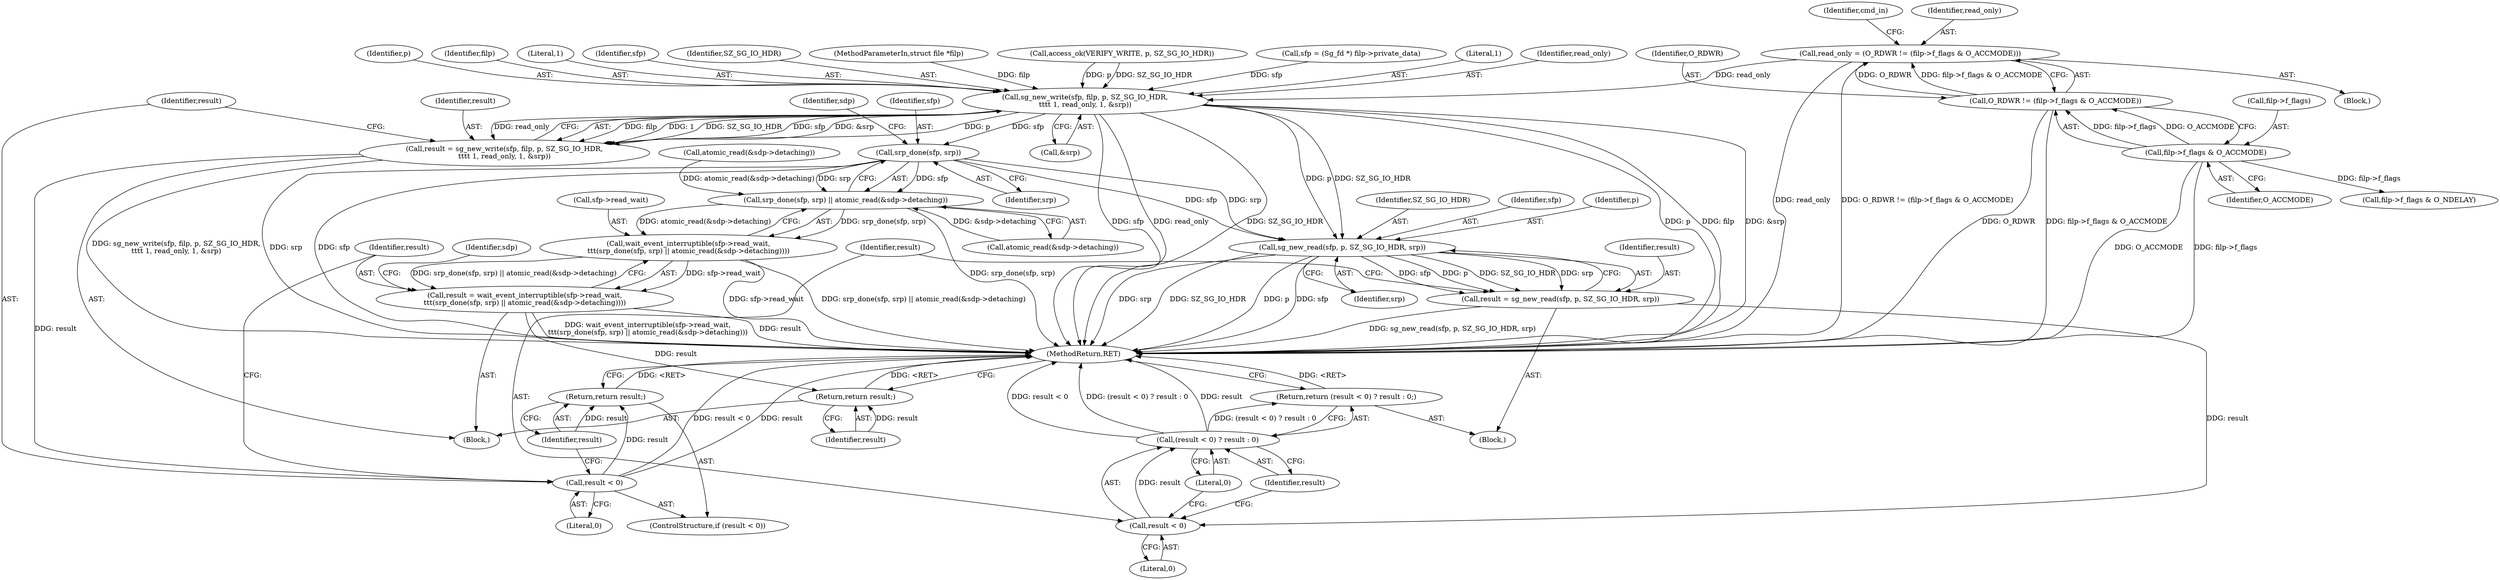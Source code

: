 digraph "0_linux_3e0097499839e0fe3af380410eababe5a47c4cf9_0@API" {
"1000156" [label="(Call,read_only = (O_RDWR != (filp->f_flags & O_ACCMODE)))"];
"1000158" [label="(Call,O_RDWR != (filp->f_flags & O_ACCMODE))"];
"1000160" [label="(Call,filp->f_flags & O_ACCMODE)"];
"1000198" [label="(Call,sg_new_write(sfp, filp, p, SZ_SG_IO_HDR,\n\t\t\t\t 1, read_only, 1, &srp))"];
"1000196" [label="(Call,result = sg_new_write(sfp, filp, p, SZ_SG_IO_HDR,\n\t\t\t\t 1, read_only, 1, &srp))"];
"1000209" [label="(Call,result < 0)"];
"1000212" [label="(Return,return result;)"];
"1000221" [label="(Call,srp_done(sfp, srp))"];
"1000220" [label="(Call,srp_done(sfp, srp) || atomic_read(&sdp->detaching))"];
"1000216" [label="(Call,wait_event_interruptible(sfp->read_wait,\n\t\t\t(srp_done(sfp, srp) || atomic_read(&sdp->detaching))))"];
"1000214" [label="(Call,result = wait_event_interruptible(sfp->read_wait,\n\t\t\t(srp_done(sfp, srp) || atomic_read(&sdp->detaching))))"];
"1000282" [label="(Return,return result;)"];
"1000260" [label="(Call,sg_new_read(sfp, p, SZ_SG_IO_HDR, srp))"];
"1000258" [label="(Call,result = sg_new_read(sfp, p, SZ_SG_IO_HDR, srp))"];
"1000267" [label="(Call,result < 0)"];
"1000266" [label="(Call,(result < 0) ? result : 0)"];
"1000265" [label="(Return,return (result < 0) ? result : 0;)"];
"1000110" [label="(Block,)"];
"1000199" [label="(Identifier,sfp)"];
"1000202" [label="(Identifier,SZ_SG_IO_HDR)"];
"1000159" [label="(Identifier,O_RDWR)"];
"1000208" [label="(ControlStructure,if (result < 0))"];
"1000170" [label="(Call,atomic_read(&sdp->detaching))"];
"1000166" [label="(Identifier,cmd_in)"];
"1000158" [label="(Call,O_RDWR != (filp->f_flags & O_ACCMODE))"];
"1000212" [label="(Return,return result;)"];
"1000267" [label="(Call,result < 0)"];
"1000220" [label="(Call,srp_done(sfp, srp) || atomic_read(&sdp->detaching))"];
"1000227" [label="(Identifier,sdp)"];
"1000282" [label="(Return,return result;)"];
"1000263" [label="(Identifier,SZ_SG_IO_HDR)"];
"1000223" [label="(Identifier,srp)"];
"1000283" [label="(Identifier,result)"];
"1000210" [label="(Identifier,result)"];
"1000107" [label="(MethodParameterIn,struct file *filp)"];
"1000269" [label="(Literal,0)"];
"1000270" [label="(Identifier,result)"];
"1000224" [label="(Call,atomic_read(&sdp->detaching))"];
"1000247" [label="(Block,)"];
"1000214" [label="(Call,result = wait_event_interruptible(sfp->read_wait,\n\t\t\t(srp_done(sfp, srp) || atomic_read(&sdp->detaching))))"];
"1000189" [label="(Call,access_ok(VERIFY_WRITE, p, SZ_SG_IO_HDR))"];
"1001044" [label="(Call,filp->f_flags & O_NDELAY)"];
"1000261" [label="(Identifier,sfp)"];
"1000233" [label="(Identifier,sdp)"];
"1000131" [label="(Call,sfp = (Sg_fd *) filp->private_data)"];
"1000197" [label="(Identifier,result)"];
"1000213" [label="(Identifier,result)"];
"1000265" [label="(Return,return (result < 0) ? result : 0;)"];
"1000215" [label="(Identifier,result)"];
"1000216" [label="(Call,wait_event_interruptible(sfp->read_wait,\n\t\t\t(srp_done(sfp, srp) || atomic_read(&sdp->detaching))))"];
"1000266" [label="(Call,(result < 0) ? result : 0)"];
"1000160" [label="(Call,filp->f_flags & O_ACCMODE)"];
"1000271" [label="(Literal,0)"];
"1000164" [label="(Identifier,O_ACCMODE)"];
"1000222" [label="(Identifier,sfp)"];
"1000161" [label="(Call,filp->f_flags)"];
"1000196" [label="(Call,result = sg_new_write(sfp, filp, p, SZ_SG_IO_HDR,\n\t\t\t\t 1, read_only, 1, &srp))"];
"1000203" [label="(Literal,1)"];
"1000157" [label="(Identifier,read_only)"];
"1000260" [label="(Call,sg_new_read(sfp, p, SZ_SG_IO_HDR, srp))"];
"1000211" [label="(Literal,0)"];
"1000204" [label="(Identifier,read_only)"];
"1000156" [label="(Call,read_only = (O_RDWR != (filp->f_flags & O_ACCMODE)))"];
"1000217" [label="(Call,sfp->read_wait)"];
"1001060" [label="(MethodReturn,RET)"];
"1000268" [label="(Identifier,result)"];
"1000221" [label="(Call,srp_done(sfp, srp))"];
"1000264" [label="(Identifier,srp)"];
"1000262" [label="(Identifier,p)"];
"1000201" [label="(Identifier,p)"];
"1000200" [label="(Identifier,filp)"];
"1000205" [label="(Literal,1)"];
"1000167" [label="(Block,)"];
"1000206" [label="(Call,&srp)"];
"1000259" [label="(Identifier,result)"];
"1000198" [label="(Call,sg_new_write(sfp, filp, p, SZ_SG_IO_HDR,\n\t\t\t\t 1, read_only, 1, &srp))"];
"1000209" [label="(Call,result < 0)"];
"1000258" [label="(Call,result = sg_new_read(sfp, p, SZ_SG_IO_HDR, srp))"];
"1000156" -> "1000110"  [label="AST: "];
"1000156" -> "1000158"  [label="CFG: "];
"1000157" -> "1000156"  [label="AST: "];
"1000158" -> "1000156"  [label="AST: "];
"1000166" -> "1000156"  [label="CFG: "];
"1000156" -> "1001060"  [label="DDG: read_only"];
"1000156" -> "1001060"  [label="DDG: O_RDWR != (filp->f_flags & O_ACCMODE)"];
"1000158" -> "1000156"  [label="DDG: O_RDWR"];
"1000158" -> "1000156"  [label="DDG: filp->f_flags & O_ACCMODE"];
"1000156" -> "1000198"  [label="DDG: read_only"];
"1000158" -> "1000160"  [label="CFG: "];
"1000159" -> "1000158"  [label="AST: "];
"1000160" -> "1000158"  [label="AST: "];
"1000158" -> "1001060"  [label="DDG: O_RDWR"];
"1000158" -> "1001060"  [label="DDG: filp->f_flags & O_ACCMODE"];
"1000160" -> "1000158"  [label="DDG: filp->f_flags"];
"1000160" -> "1000158"  [label="DDG: O_ACCMODE"];
"1000160" -> "1000164"  [label="CFG: "];
"1000161" -> "1000160"  [label="AST: "];
"1000164" -> "1000160"  [label="AST: "];
"1000160" -> "1001060"  [label="DDG: O_ACCMODE"];
"1000160" -> "1001060"  [label="DDG: filp->f_flags"];
"1000160" -> "1001044"  [label="DDG: filp->f_flags"];
"1000198" -> "1000196"  [label="AST: "];
"1000198" -> "1000206"  [label="CFG: "];
"1000199" -> "1000198"  [label="AST: "];
"1000200" -> "1000198"  [label="AST: "];
"1000201" -> "1000198"  [label="AST: "];
"1000202" -> "1000198"  [label="AST: "];
"1000203" -> "1000198"  [label="AST: "];
"1000204" -> "1000198"  [label="AST: "];
"1000205" -> "1000198"  [label="AST: "];
"1000206" -> "1000198"  [label="AST: "];
"1000196" -> "1000198"  [label="CFG: "];
"1000198" -> "1001060"  [label="DDG: p"];
"1000198" -> "1001060"  [label="DDG: filp"];
"1000198" -> "1001060"  [label="DDG: &srp"];
"1000198" -> "1001060"  [label="DDG: sfp"];
"1000198" -> "1001060"  [label="DDG: read_only"];
"1000198" -> "1001060"  [label="DDG: SZ_SG_IO_HDR"];
"1000198" -> "1000196"  [label="DDG: filp"];
"1000198" -> "1000196"  [label="DDG: 1"];
"1000198" -> "1000196"  [label="DDG: SZ_SG_IO_HDR"];
"1000198" -> "1000196"  [label="DDG: sfp"];
"1000198" -> "1000196"  [label="DDG: &srp"];
"1000198" -> "1000196"  [label="DDG: p"];
"1000198" -> "1000196"  [label="DDG: read_only"];
"1000131" -> "1000198"  [label="DDG: sfp"];
"1000107" -> "1000198"  [label="DDG: filp"];
"1000189" -> "1000198"  [label="DDG: p"];
"1000189" -> "1000198"  [label="DDG: SZ_SG_IO_HDR"];
"1000198" -> "1000221"  [label="DDG: sfp"];
"1000198" -> "1000260"  [label="DDG: p"];
"1000198" -> "1000260"  [label="DDG: SZ_SG_IO_HDR"];
"1000196" -> "1000167"  [label="AST: "];
"1000197" -> "1000196"  [label="AST: "];
"1000210" -> "1000196"  [label="CFG: "];
"1000196" -> "1001060"  [label="DDG: sg_new_write(sfp, filp, p, SZ_SG_IO_HDR,\n\t\t\t\t 1, read_only, 1, &srp)"];
"1000196" -> "1000209"  [label="DDG: result"];
"1000209" -> "1000208"  [label="AST: "];
"1000209" -> "1000211"  [label="CFG: "];
"1000210" -> "1000209"  [label="AST: "];
"1000211" -> "1000209"  [label="AST: "];
"1000213" -> "1000209"  [label="CFG: "];
"1000215" -> "1000209"  [label="CFG: "];
"1000209" -> "1001060"  [label="DDG: result < 0"];
"1000209" -> "1001060"  [label="DDG: result"];
"1000209" -> "1000212"  [label="DDG: result"];
"1000212" -> "1000208"  [label="AST: "];
"1000212" -> "1000213"  [label="CFG: "];
"1000213" -> "1000212"  [label="AST: "];
"1001060" -> "1000212"  [label="CFG: "];
"1000212" -> "1001060"  [label="DDG: <RET>"];
"1000213" -> "1000212"  [label="DDG: result"];
"1000221" -> "1000220"  [label="AST: "];
"1000221" -> "1000223"  [label="CFG: "];
"1000222" -> "1000221"  [label="AST: "];
"1000223" -> "1000221"  [label="AST: "];
"1000227" -> "1000221"  [label="CFG: "];
"1000220" -> "1000221"  [label="CFG: "];
"1000221" -> "1001060"  [label="DDG: srp"];
"1000221" -> "1001060"  [label="DDG: sfp"];
"1000221" -> "1000220"  [label="DDG: sfp"];
"1000221" -> "1000220"  [label="DDG: srp"];
"1000221" -> "1000260"  [label="DDG: sfp"];
"1000221" -> "1000260"  [label="DDG: srp"];
"1000220" -> "1000216"  [label="AST: "];
"1000220" -> "1000224"  [label="CFG: "];
"1000224" -> "1000220"  [label="AST: "];
"1000216" -> "1000220"  [label="CFG: "];
"1000220" -> "1001060"  [label="DDG: srp_done(sfp, srp)"];
"1000220" -> "1000216"  [label="DDG: srp_done(sfp, srp)"];
"1000220" -> "1000216"  [label="DDG: atomic_read(&sdp->detaching)"];
"1000224" -> "1000220"  [label="DDG: &sdp->detaching"];
"1000170" -> "1000220"  [label="DDG: atomic_read(&sdp->detaching)"];
"1000216" -> "1000214"  [label="AST: "];
"1000217" -> "1000216"  [label="AST: "];
"1000214" -> "1000216"  [label="CFG: "];
"1000216" -> "1001060"  [label="DDG: sfp->read_wait"];
"1000216" -> "1001060"  [label="DDG: srp_done(sfp, srp) || atomic_read(&sdp->detaching)"];
"1000216" -> "1000214"  [label="DDG: sfp->read_wait"];
"1000216" -> "1000214"  [label="DDG: srp_done(sfp, srp) || atomic_read(&sdp->detaching)"];
"1000214" -> "1000167"  [label="AST: "];
"1000215" -> "1000214"  [label="AST: "];
"1000233" -> "1000214"  [label="CFG: "];
"1000214" -> "1001060"  [label="DDG: wait_event_interruptible(sfp->read_wait,\n\t\t\t(srp_done(sfp, srp) || atomic_read(&sdp->detaching)))"];
"1000214" -> "1001060"  [label="DDG: result"];
"1000214" -> "1000282"  [label="DDG: result"];
"1000282" -> "1000167"  [label="AST: "];
"1000282" -> "1000283"  [label="CFG: "];
"1000283" -> "1000282"  [label="AST: "];
"1001060" -> "1000282"  [label="CFG: "];
"1000282" -> "1001060"  [label="DDG: <RET>"];
"1000283" -> "1000282"  [label="DDG: result"];
"1000260" -> "1000258"  [label="AST: "];
"1000260" -> "1000264"  [label="CFG: "];
"1000261" -> "1000260"  [label="AST: "];
"1000262" -> "1000260"  [label="AST: "];
"1000263" -> "1000260"  [label="AST: "];
"1000264" -> "1000260"  [label="AST: "];
"1000258" -> "1000260"  [label="CFG: "];
"1000260" -> "1001060"  [label="DDG: srp"];
"1000260" -> "1001060"  [label="DDG: SZ_SG_IO_HDR"];
"1000260" -> "1001060"  [label="DDG: p"];
"1000260" -> "1001060"  [label="DDG: sfp"];
"1000260" -> "1000258"  [label="DDG: sfp"];
"1000260" -> "1000258"  [label="DDG: p"];
"1000260" -> "1000258"  [label="DDG: SZ_SG_IO_HDR"];
"1000260" -> "1000258"  [label="DDG: srp"];
"1000258" -> "1000247"  [label="AST: "];
"1000259" -> "1000258"  [label="AST: "];
"1000268" -> "1000258"  [label="CFG: "];
"1000258" -> "1001060"  [label="DDG: sg_new_read(sfp, p, SZ_SG_IO_HDR, srp)"];
"1000258" -> "1000267"  [label="DDG: result"];
"1000267" -> "1000266"  [label="AST: "];
"1000267" -> "1000269"  [label="CFG: "];
"1000268" -> "1000267"  [label="AST: "];
"1000269" -> "1000267"  [label="AST: "];
"1000270" -> "1000267"  [label="CFG: "];
"1000271" -> "1000267"  [label="CFG: "];
"1000267" -> "1000266"  [label="DDG: result"];
"1000266" -> "1000265"  [label="AST: "];
"1000266" -> "1000270"  [label="CFG: "];
"1000266" -> "1000271"  [label="CFG: "];
"1000270" -> "1000266"  [label="AST: "];
"1000271" -> "1000266"  [label="AST: "];
"1000265" -> "1000266"  [label="CFG: "];
"1000266" -> "1001060"  [label="DDG: result < 0"];
"1000266" -> "1001060"  [label="DDG: (result < 0) ? result : 0"];
"1000266" -> "1001060"  [label="DDG: result"];
"1000266" -> "1000265"  [label="DDG: (result < 0) ? result : 0"];
"1000265" -> "1000247"  [label="AST: "];
"1001060" -> "1000265"  [label="CFG: "];
"1000265" -> "1001060"  [label="DDG: <RET>"];
}
